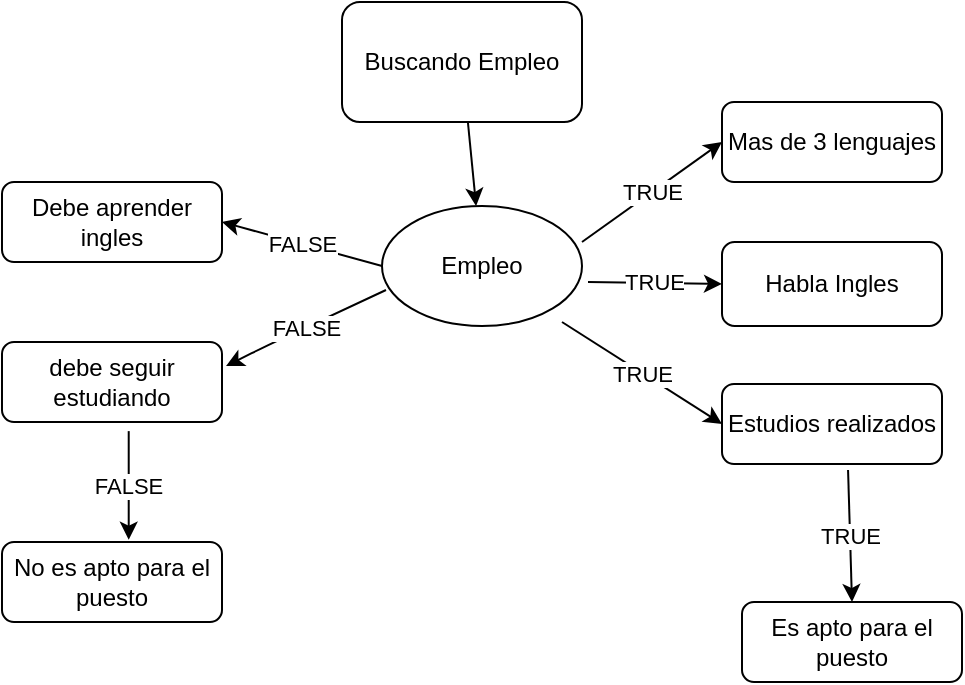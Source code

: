 <mxfile>
    <diagram id="2aRirkgCEC_qm-rKE0g3" name="Page-1">
        <mxGraphModel dx="630" dy="424" grid="1" gridSize="10" guides="1" tooltips="1" connect="1" arrows="1" fold="1" page="1" pageScale="1" pageWidth="850" pageHeight="1100" math="0" shadow="0">
            <root>
                <mxCell id="0"/>
                <mxCell id="1" parent="0"/>
                <mxCell id="39" value="Empleo" style="ellipse;whiteSpace=wrap;html=1;" vertex="1" parent="1">
                    <mxGeometry x="270" y="152" width="100" height="60" as="geometry"/>
                </mxCell>
                <mxCell id="41" value="Mas de 3 lenguajes" style="rounded=1;whiteSpace=wrap;html=1;" vertex="1" parent="1">
                    <mxGeometry x="440" y="100" width="110" height="40" as="geometry"/>
                </mxCell>
                <mxCell id="42" value="Habla Ingles" style="rounded=1;whiteSpace=wrap;html=1;" vertex="1" parent="1">
                    <mxGeometry x="440" y="170" width="110" height="42" as="geometry"/>
                </mxCell>
                <mxCell id="43" value="Estudios realizados" style="rounded=1;whiteSpace=wrap;html=1;" vertex="1" parent="1">
                    <mxGeometry x="440" y="241" width="110" height="40" as="geometry"/>
                </mxCell>
                <mxCell id="51" value="Es apto para el puesto" style="rounded=1;whiteSpace=wrap;html=1;" vertex="1" parent="1">
                    <mxGeometry x="450" y="350" width="110" height="40" as="geometry"/>
                </mxCell>
                <mxCell id="53" value="Debe aprender ingles" style="rounded=1;whiteSpace=wrap;html=1;" vertex="1" parent="1">
                    <mxGeometry x="80" y="140" width="110" height="40" as="geometry"/>
                </mxCell>
                <mxCell id="56" value="debe seguir estudiando" style="rounded=1;whiteSpace=wrap;html=1;" vertex="1" parent="1">
                    <mxGeometry x="80" y="220" width="110" height="40" as="geometry"/>
                </mxCell>
                <mxCell id="58" value="TRUE" style="endArrow=classic;html=1;entryX=0;entryY=0.5;entryDx=0;entryDy=0;" edge="1" parent="1" target="41">
                    <mxGeometry width="50" height="50" relative="1" as="geometry">
                        <mxPoint x="370" y="170" as="sourcePoint"/>
                        <mxPoint x="420" y="120" as="targetPoint"/>
                    </mxGeometry>
                </mxCell>
                <mxCell id="59" value="TRUE" style="endArrow=classic;html=1;entryX=0;entryY=0.5;entryDx=0;entryDy=0;exitX=1.03;exitY=0.633;exitDx=0;exitDy=0;exitPerimeter=0;" edge="1" parent="1" source="39" target="42">
                    <mxGeometry width="50" height="50" relative="1" as="geometry">
                        <mxPoint x="380" y="190" as="sourcePoint"/>
                        <mxPoint x="390" y="140" as="targetPoint"/>
                    </mxGeometry>
                </mxCell>
                <mxCell id="60" value="TRUE" style="endArrow=classic;html=1;entryX=0;entryY=0.5;entryDx=0;entryDy=0;" edge="1" parent="1" target="43">
                    <mxGeometry width="50" height="50" relative="1" as="geometry">
                        <mxPoint x="360" y="210" as="sourcePoint"/>
                        <mxPoint x="390" y="140" as="targetPoint"/>
                    </mxGeometry>
                </mxCell>
                <mxCell id="61" value="FALSE" style="endArrow=classic;html=1;exitX=0;exitY=0.5;exitDx=0;exitDy=0;entryX=1;entryY=0.5;entryDx=0;entryDy=0;" edge="1" parent="1" source="39" target="53">
                    <mxGeometry width="50" height="50" relative="1" as="geometry">
                        <mxPoint x="340" y="190" as="sourcePoint"/>
                        <mxPoint x="390" y="140" as="targetPoint"/>
                    </mxGeometry>
                </mxCell>
                <mxCell id="62" value="FALSE" style="endArrow=classic;html=1;exitX=0;exitY=0.5;exitDx=0;exitDy=0;" edge="1" parent="1">
                    <mxGeometry width="50" height="50" relative="1" as="geometry">
                        <mxPoint x="272" y="194" as="sourcePoint"/>
                        <mxPoint x="192" y="232" as="targetPoint"/>
                        <Array as="points">
                            <mxPoint x="212" y="222"/>
                        </Array>
                    </mxGeometry>
                </mxCell>
                <mxCell id="63" value="TRUE" style="endArrow=classic;html=1;entryX=0.5;entryY=0;entryDx=0;entryDy=0;exitX=0.573;exitY=1.075;exitDx=0;exitDy=0;exitPerimeter=0;" edge="1" parent="1" source="43" target="51">
                    <mxGeometry width="50" height="50" relative="1" as="geometry">
                        <mxPoint x="325" y="210" as="sourcePoint"/>
                        <mxPoint x="390" y="140" as="targetPoint"/>
                    </mxGeometry>
                </mxCell>
                <mxCell id="64" value="No es apto para el puesto" style="rounded=1;whiteSpace=wrap;html=1;" vertex="1" parent="1">
                    <mxGeometry x="80" y="320" width="110" height="40" as="geometry"/>
                </mxCell>
                <mxCell id="65" value="FALSE" style="endArrow=classic;html=1;entryX=0.576;entryY=-0.029;entryDx=0;entryDy=0;entryPerimeter=0;exitX=0.576;exitY=1.114;exitDx=0;exitDy=0;exitPerimeter=0;" edge="1" parent="1" source="56" target="64">
                    <mxGeometry width="50" height="50" relative="1" as="geometry">
                        <mxPoint x="160" y="270" as="sourcePoint"/>
                        <mxPoint x="310" y="220" as="targetPoint"/>
                    </mxGeometry>
                </mxCell>
                <mxCell id="67" value="" style="edgeStyle=none;html=1;" edge="1" parent="1" source="66" target="39">
                    <mxGeometry relative="1" as="geometry"/>
                </mxCell>
                <mxCell id="66" value="Buscando Empleo" style="rounded=1;whiteSpace=wrap;html=1;" vertex="1" parent="1">
                    <mxGeometry x="250" y="50" width="120" height="60" as="geometry"/>
                </mxCell>
            </root>
        </mxGraphModel>
    </diagram>
</mxfile>